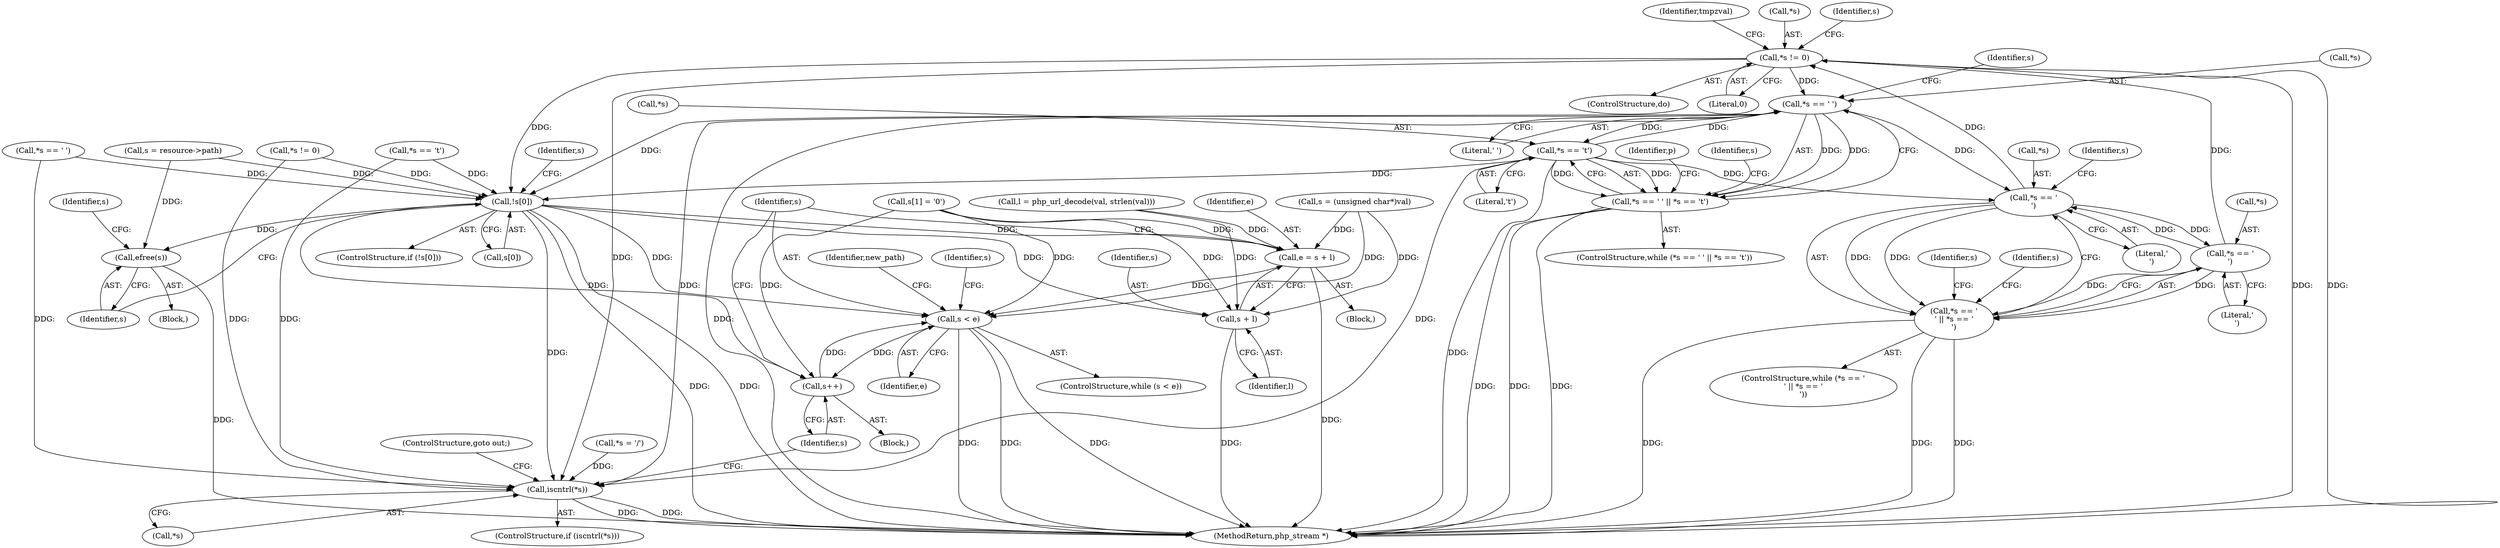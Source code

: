 digraph "0_php-src_523f230c831d7b33353203fa34aee4e92ac12bba@pointer" {
"1000856" [label="(Call,*s != 0)"];
"1000850" [label="(Call,*s == '\n')"];
"1000846" [label="(Call,*s == '\r')"];
"1000726" [label="(Call,*s == '\t')"];
"1000722" [label="(Call,*s == ' ')"];
"1000856" [label="(Call,*s != 0)"];
"1000721" [label="(Call,*s == ' ' || *s == '\t')"];
"1000845" [label="(Call,*s == '\r' || *s == '\n')"];
"1003030" [label="(Call,!s[0])"];
"1003035" [label="(Call,efree(s))"];
"1003204" [label="(Call,e = s + l)"];
"1003210" [label="(Call,s < e)"];
"1003220" [label="(Call,s++)"];
"1003206" [label="(Call,s + l)"];
"1003215" [label="(Call,iscntrl(*s))"];
"1003193" [label="(Call,l = php_url_decode(val, strlen(val)))"];
"1003034" [label="(Block,)"];
"1000882" [label="(Call,*s == '\t')"];
"1000856" [label="(Call,*s != 0)"];
"1000855" [label="(Identifier,s)"];
"1000844" [label="(ControlStructure,while (*s == '\r' || *s == '\n'))"];
"1000704" [label="(Identifier,tmpzval)"];
"1003051" [label="(Call,s[1] = '\0')"];
"1000853" [label="(Literal,'\n')"];
"1003030" [label="(Call,!s[0])"];
"1003225" [label="(Identifier,new_path)"];
"1000845" [label="(Call,*s == '\r' || *s == '\n')"];
"1000847" [label="(Call,*s)"];
"1003029" [label="(ControlStructure,if (!s[0]))"];
"1000726" [label="(Call,*s == '\t')"];
"1000729" [label="(Literal,'\t')"];
"1003211" [label="(Identifier,s)"];
"1003213" [label="(Block,)"];
"1003219" [label="(ControlStructure,goto out;)"];
"1003036" [label="(Identifier,s)"];
"1003214" [label="(ControlStructure,if (iscntrl(*s)))"];
"1000857" [label="(Call,*s)"];
"1003210" [label="(Call,s < e)"];
"1003209" [label="(ControlStructure,while (s < e))"];
"1003206" [label="(Call,s + l)"];
"1003221" [label="(Identifier,s)"];
"1003024" [label="(Call,s = resource->path)"];
"1003189" [label="(Block,)"];
"1000850" [label="(Call,*s == '\n')"];
"1000733" [label="(Identifier,p)"];
"1003205" [label="(Identifier,e)"];
"1000858" [label="(Identifier,s)"];
"1001012" [label="(Call,*s != 0)"];
"1003207" [label="(Identifier,s)"];
"1003212" [label="(Identifier,e)"];
"1000846" [label="(Call,*s == '\r')"];
"1000731" [label="(Identifier,s)"];
"1000728" [label="(Identifier,s)"];
"1003038" [label="(Identifier,s)"];
"1000718" [label="(ControlStructure,do)"];
"1000721" [label="(Call,*s == ' ' || *s == '\t')"];
"1000720" [label="(ControlStructure,while (*s == ' ' || *s == '\t'))"];
"1003208" [label="(Identifier,l)"];
"1000878" [label="(Call,*s == ' ')"];
"1003031" [label="(Call,s[0])"];
"1000724" [label="(Identifier,s)"];
"1003217" [label="(Identifier,s)"];
"1000725" [label="(Literal,' ')"];
"1000859" [label="(Literal,0)"];
"1000849" [label="(Literal,'\r')"];
"1003220" [label="(Call,s++)"];
"1003241" [label="(MethodReturn,php_stream *)"];
"1003047" [label="(Call,*s = '/')"];
"1000727" [label="(Call,*s)"];
"1003035" [label="(Call,efree(s))"];
"1003204" [label="(Call,e = s + l)"];
"1000722" [label="(Call,*s == ' ')"];
"1000852" [label="(Identifier,s)"];
"1003215" [label="(Call,iscntrl(*s))"];
"1003049" [label="(Identifier,s)"];
"1003199" [label="(Call,s = (unsigned char*)val)"];
"1000723" [label="(Call,*s)"];
"1003216" [label="(Call,*s)"];
"1000851" [label="(Call,*s)"];
"1000856" -> "1000718"  [label="AST: "];
"1000856" -> "1000859"  [label="CFG: "];
"1000857" -> "1000856"  [label="AST: "];
"1000859" -> "1000856"  [label="AST: "];
"1000724" -> "1000856"  [label="CFG: "];
"1000704" -> "1000856"  [label="CFG: "];
"1000856" -> "1003241"  [label="DDG: "];
"1000856" -> "1003241"  [label="DDG: "];
"1000856" -> "1000722"  [label="DDG: "];
"1000850" -> "1000856"  [label="DDG: "];
"1000846" -> "1000856"  [label="DDG: "];
"1000856" -> "1003030"  [label="DDG: "];
"1000856" -> "1003215"  [label="DDG: "];
"1000850" -> "1000845"  [label="AST: "];
"1000850" -> "1000853"  [label="CFG: "];
"1000851" -> "1000850"  [label="AST: "];
"1000853" -> "1000850"  [label="AST: "];
"1000845" -> "1000850"  [label="CFG: "];
"1000850" -> "1000846"  [label="DDG: "];
"1000850" -> "1000845"  [label="DDG: "];
"1000850" -> "1000845"  [label="DDG: "];
"1000846" -> "1000850"  [label="DDG: "];
"1000846" -> "1000845"  [label="AST: "];
"1000846" -> "1000849"  [label="CFG: "];
"1000847" -> "1000846"  [label="AST: "];
"1000849" -> "1000846"  [label="AST: "];
"1000852" -> "1000846"  [label="CFG: "];
"1000845" -> "1000846"  [label="CFG: "];
"1000846" -> "1000845"  [label="DDG: "];
"1000846" -> "1000845"  [label="DDG: "];
"1000726" -> "1000846"  [label="DDG: "];
"1000722" -> "1000846"  [label="DDG: "];
"1000726" -> "1000721"  [label="AST: "];
"1000726" -> "1000729"  [label="CFG: "];
"1000727" -> "1000726"  [label="AST: "];
"1000729" -> "1000726"  [label="AST: "];
"1000721" -> "1000726"  [label="CFG: "];
"1000726" -> "1003241"  [label="DDG: "];
"1000726" -> "1000722"  [label="DDG: "];
"1000726" -> "1000721"  [label="DDG: "];
"1000726" -> "1000721"  [label="DDG: "];
"1000722" -> "1000726"  [label="DDG: "];
"1000726" -> "1003030"  [label="DDG: "];
"1000726" -> "1003215"  [label="DDG: "];
"1000722" -> "1000721"  [label="AST: "];
"1000722" -> "1000725"  [label="CFG: "];
"1000723" -> "1000722"  [label="AST: "];
"1000725" -> "1000722"  [label="AST: "];
"1000728" -> "1000722"  [label="CFG: "];
"1000721" -> "1000722"  [label="CFG: "];
"1000722" -> "1003241"  [label="DDG: "];
"1000722" -> "1000721"  [label="DDG: "];
"1000722" -> "1000721"  [label="DDG: "];
"1000722" -> "1003030"  [label="DDG: "];
"1000722" -> "1003215"  [label="DDG: "];
"1000721" -> "1000720"  [label="AST: "];
"1000731" -> "1000721"  [label="CFG: "];
"1000733" -> "1000721"  [label="CFG: "];
"1000721" -> "1003241"  [label="DDG: "];
"1000721" -> "1003241"  [label="DDG: "];
"1000721" -> "1003241"  [label="DDG: "];
"1000845" -> "1000844"  [label="AST: "];
"1000858" -> "1000845"  [label="CFG: "];
"1000855" -> "1000845"  [label="CFG: "];
"1000845" -> "1003241"  [label="DDG: "];
"1000845" -> "1003241"  [label="DDG: "];
"1000845" -> "1003241"  [label="DDG: "];
"1003030" -> "1003029"  [label="AST: "];
"1003030" -> "1003031"  [label="CFG: "];
"1003031" -> "1003030"  [label="AST: "];
"1003036" -> "1003030"  [label="CFG: "];
"1003049" -> "1003030"  [label="CFG: "];
"1003030" -> "1003241"  [label="DDG: "];
"1003030" -> "1003241"  [label="DDG: "];
"1000882" -> "1003030"  [label="DDG: "];
"1003024" -> "1003030"  [label="DDG: "];
"1001012" -> "1003030"  [label="DDG: "];
"1000878" -> "1003030"  [label="DDG: "];
"1003030" -> "1003035"  [label="DDG: "];
"1003030" -> "1003204"  [label="DDG: "];
"1003030" -> "1003206"  [label="DDG: "];
"1003030" -> "1003210"  [label="DDG: "];
"1003030" -> "1003215"  [label="DDG: "];
"1003030" -> "1003220"  [label="DDG: "];
"1003035" -> "1003034"  [label="AST: "];
"1003035" -> "1003036"  [label="CFG: "];
"1003036" -> "1003035"  [label="AST: "];
"1003038" -> "1003035"  [label="CFG: "];
"1003035" -> "1003241"  [label="DDG: "];
"1003024" -> "1003035"  [label="DDG: "];
"1003204" -> "1003189"  [label="AST: "];
"1003204" -> "1003206"  [label="CFG: "];
"1003205" -> "1003204"  [label="AST: "];
"1003206" -> "1003204"  [label="AST: "];
"1003211" -> "1003204"  [label="CFG: "];
"1003204" -> "1003241"  [label="DDG: "];
"1003051" -> "1003204"  [label="DDG: "];
"1003199" -> "1003204"  [label="DDG: "];
"1003193" -> "1003204"  [label="DDG: "];
"1003204" -> "1003210"  [label="DDG: "];
"1003210" -> "1003209"  [label="AST: "];
"1003210" -> "1003212"  [label="CFG: "];
"1003211" -> "1003210"  [label="AST: "];
"1003212" -> "1003210"  [label="AST: "];
"1003217" -> "1003210"  [label="CFG: "];
"1003225" -> "1003210"  [label="CFG: "];
"1003210" -> "1003241"  [label="DDG: "];
"1003210" -> "1003241"  [label="DDG: "];
"1003210" -> "1003241"  [label="DDG: "];
"1003051" -> "1003210"  [label="DDG: "];
"1003220" -> "1003210"  [label="DDG: "];
"1003199" -> "1003210"  [label="DDG: "];
"1003210" -> "1003220"  [label="DDG: "];
"1003220" -> "1003213"  [label="AST: "];
"1003220" -> "1003221"  [label="CFG: "];
"1003221" -> "1003220"  [label="AST: "];
"1003211" -> "1003220"  [label="CFG: "];
"1003051" -> "1003220"  [label="DDG: "];
"1003206" -> "1003208"  [label="CFG: "];
"1003207" -> "1003206"  [label="AST: "];
"1003208" -> "1003206"  [label="AST: "];
"1003206" -> "1003241"  [label="DDG: "];
"1003051" -> "1003206"  [label="DDG: "];
"1003199" -> "1003206"  [label="DDG: "];
"1003193" -> "1003206"  [label="DDG: "];
"1003215" -> "1003214"  [label="AST: "];
"1003215" -> "1003216"  [label="CFG: "];
"1003216" -> "1003215"  [label="AST: "];
"1003219" -> "1003215"  [label="CFG: "];
"1003221" -> "1003215"  [label="CFG: "];
"1003215" -> "1003241"  [label="DDG: "];
"1003215" -> "1003241"  [label="DDG: "];
"1000882" -> "1003215"  [label="DDG: "];
"1001012" -> "1003215"  [label="DDG: "];
"1000878" -> "1003215"  [label="DDG: "];
"1003047" -> "1003215"  [label="DDG: "];
}
